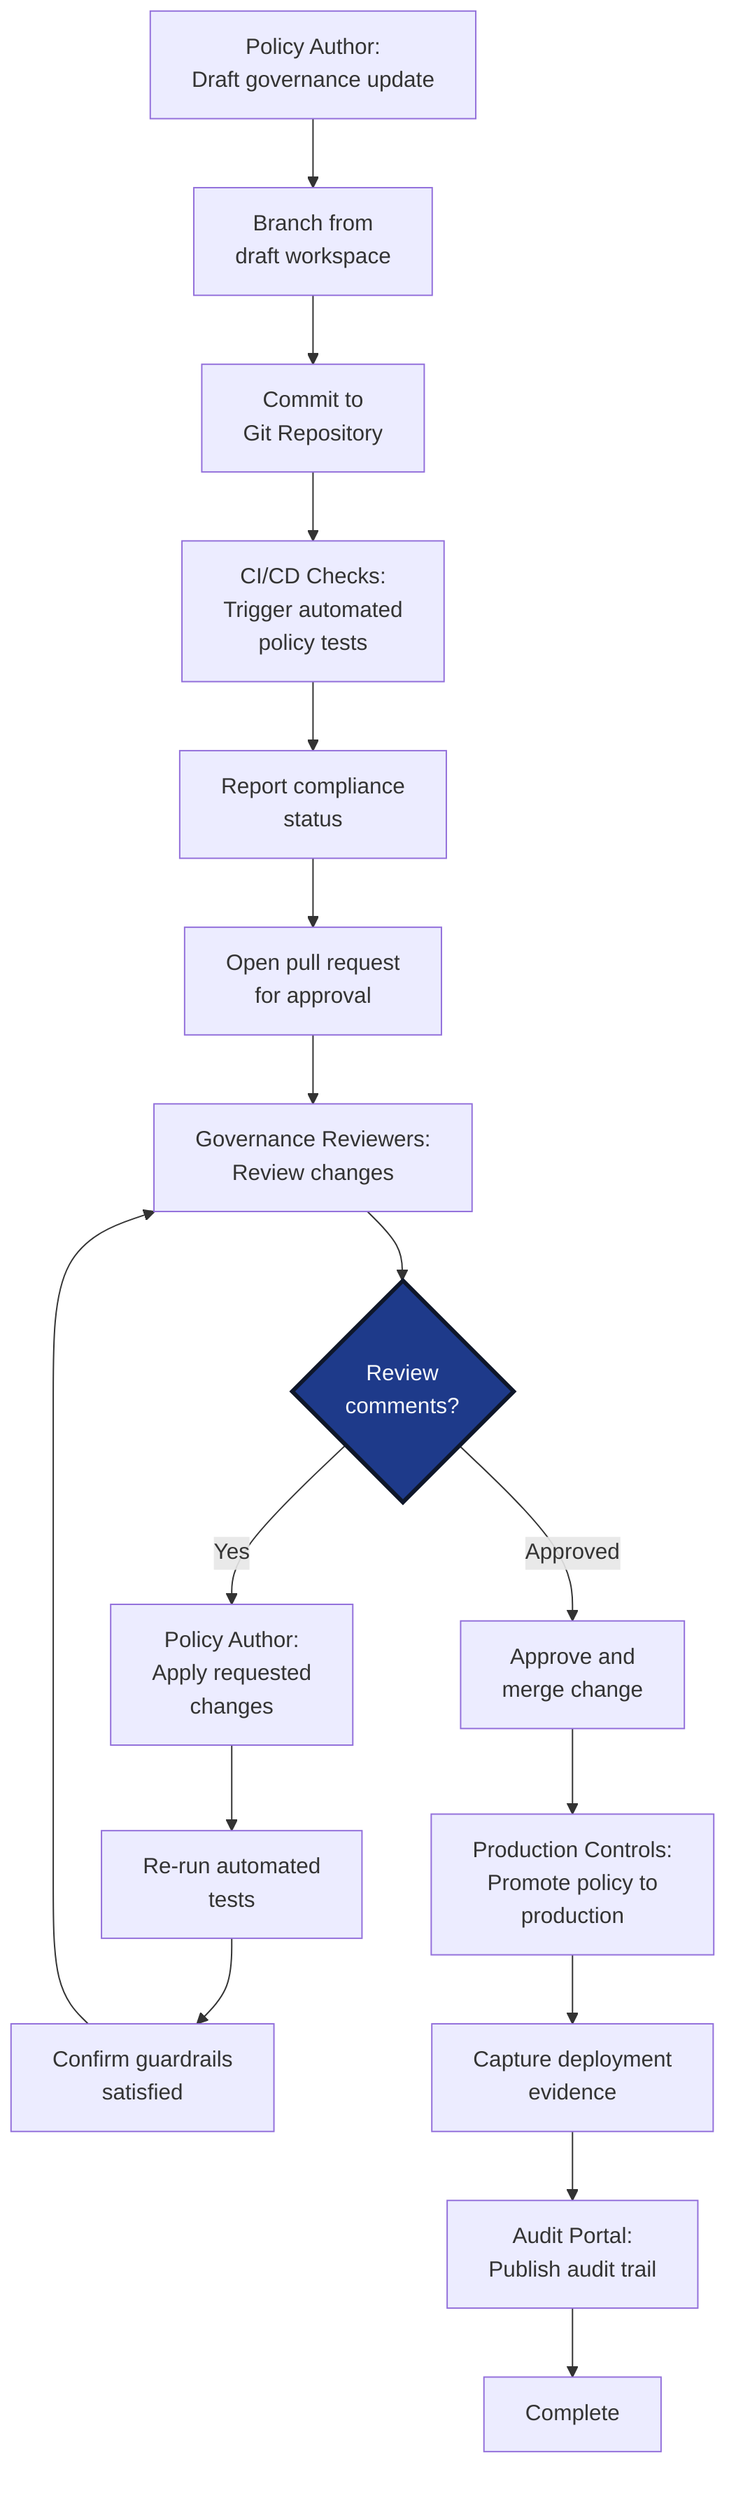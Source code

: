 %% Governance as Code approval flow across stakeholders
graph TD
    Start[Policy Author:<br/>Draft governance update]:::kv-primary
    Start --> Branch[Branch from<br/>draft workspace]:::kv-highlight
    Branch --> Repo[Commit to<br/>Git Repository]:::kv-accent
    Repo --> CI[CI/CD Checks:<br/>Trigger automated<br/>policy tests]:::kv-accent
    CI --> Status[Report compliance<br/>status]:::kv-highlight
    Status --> PR[Open pull request<br/>for approval]:::kv-accent
    PR --> Review[Governance Reviewers:<br/>Review changes]:::kv-primary
    Review --> Comments{Review<br/>comments?}:::kv-decision
    Comments -->|Yes| Changes[Policy Author:<br/>Apply requested<br/>changes]:::kv-highlight
    Changes --> Revalidate[Re-run automated<br/>tests]:::kv-accent
    Revalidate --> Guardrails[Confirm guardrails<br/>satisfied]:::kv-highlight
    Guardrails --> Review
    Comments -->|Approved| Merge[Approve and<br/>merge change]:::kv-primary
    Merge --> Deploy[Production Controls:<br/>Promote policy to<br/>production]:::kv-accent
    Deploy --> Evidence[Capture deployment<br/>evidence]:::kv-highlight
    Evidence --> Audit[Audit Portal:<br/>Publish audit trail]:::kv-primary
    Audit --> End[Complete]:::kv-accent
    
    classDef kv-decision fill:#1E3A8A,stroke:#0F172A,color:#F8FAFC,stroke-width:3px
    class Comments kv-decision